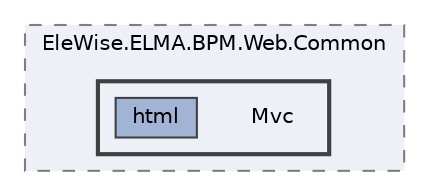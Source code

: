 digraph "Web/Modules/EleWise.ELMA.BPM.Web.Common/Mvc"
{
 // LATEX_PDF_SIZE
  bgcolor="transparent";
  edge [fontname=Helvetica,fontsize=10,labelfontname=Helvetica,labelfontsize=10];
  node [fontname=Helvetica,fontsize=10,shape=box,height=0.2,width=0.4];
  compound=true
  subgraph clusterdir_2cb3cc25f1142b1a2df578b41de53a41 {
    graph [ bgcolor="#edf0f7", pencolor="grey50", label="EleWise.ELMA.BPM.Web.Common", fontname=Helvetica,fontsize=10 style="filled,dashed", URL="dir_2cb3cc25f1142b1a2df578b41de53a41.html",tooltip=""]
  subgraph clusterdir_6d629e7fdda4240d931d5277658e3c0f {
    graph [ bgcolor="#edf0f7", pencolor="grey25", label="", fontname=Helvetica,fontsize=10 style="filled,bold", URL="dir_6d629e7fdda4240d931d5277658e3c0f.html",tooltip=""]
    dir_6d629e7fdda4240d931d5277658e3c0f [shape=plaintext, label="Mvc"];
  dir_2f569da19e40ae932e8738a713068abd [label="html", fillcolor="#a2b4d6", color="grey25", style="filled", URL="dir_2f569da19e40ae932e8738a713068abd.html",tooltip=""];
  }
  }
}
